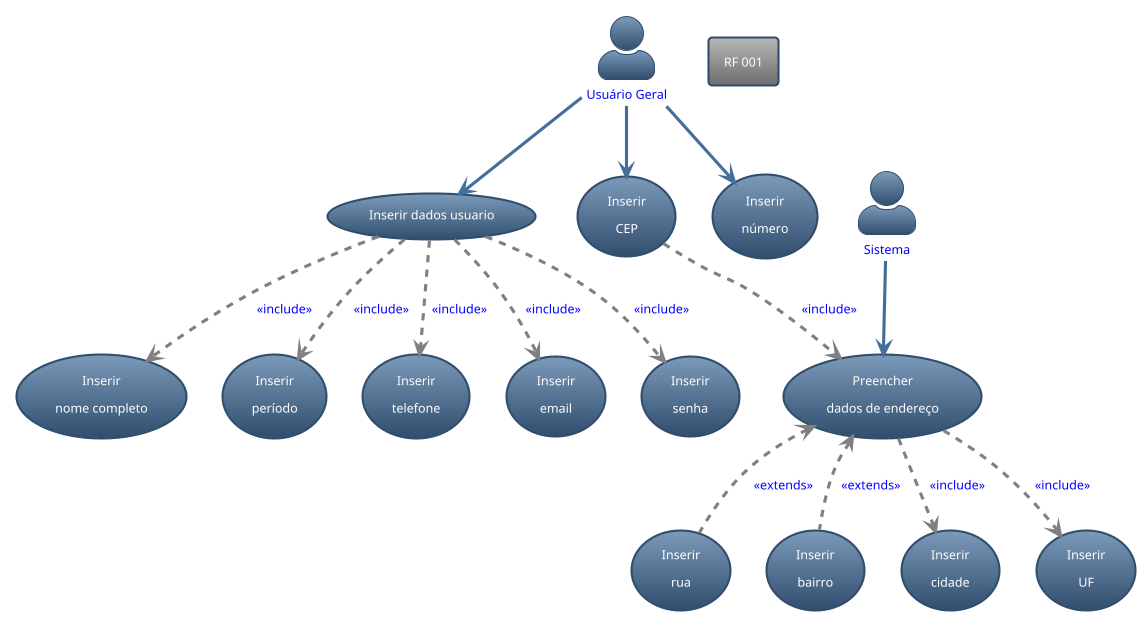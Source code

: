 @startuml RF_001 Realizar cadastro via sistema
!theme spacelab
skinparam actorStyle awesome

:Usuário Geral: as usuario_geral #text:blue
:Sistema: as sistema #text:blue

rectangle requisito_funcional as "RF 001"
(Inserir dados usuario) as inserir_dados_usuario

(Inserir\nnome completo) as nome_completo
(Inserir\nperíodo) as periodo
(Inserir\ntelefone) as telefone
(Inserir\nemail) as email
(Inserir\nsenha) as senha
(Inserir\nCEP) as cep
(Inserir\nnúmero) as numero

(Preencher\ndados de endereço) as preencher_dados
(Inserir\nrua) as rua
(Inserir\nbairro) as bairro 
(Inserir\ncidade) as cidade 
(Inserir\nUF) as uf 

usuario_geral --> inserir_dados_usuario
usuario_geral --> numero
usuario_geral --> cep
sistema --> preencher_dados

cep ..> preencher_dados#line:gray;text:blue : <<include>>

inserir_dados_usuario ..> nome_completo#line:gray;text:blue : <<include>>
inserir_dados_usuario ..> periodo#line:gray;text:blue : <<include>>
inserir_dados_usuario ..> telefone#line:gray;text:blue : <<include>>
inserir_dados_usuario ..> email#line:gray;text:blue : <<include>>
inserir_dados_usuario ..> senha#line:gray;text:blue : <<include>>

preencher_dados <.. rua#line:gray;text:blue : <<extends>>
preencher_dados <.. bairro#line:gray;text:blue : <<extends>>
preencher_dados ..> cidade#line:gray;text:blue : <<include>>
preencher_dados ..> uf#line:gray;text:blue : <<include>>

@enduml
